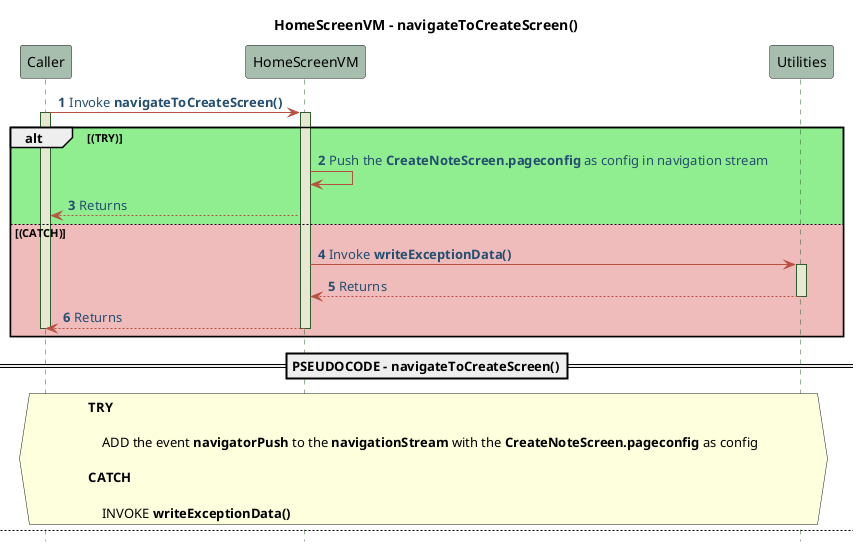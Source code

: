 @startuml HomeScreenVM - Sequence -Pseudo 
!define POSITIVERESPONSE 90EE90

!define NEGATIVEERESPONSE EFBBBB

!define NUETRALRESPONSE F2DC79

skinparam sequence{
    ParticipantBackgroundColor #A7BEAE

    LifeLineBackgroundColor #E7E8D1

    LifeLineBorderColor #2C5F2D

    ActorBackgroundColor #FC766AFF

    ActorBorderColor #FC766AFF

    ArrowColor #B85042

    ArrowFontColor #234E70

}

title HomeScreenVM - navigateToCreateScreen()
autonumber 1
hide footbox 
Caller -> HomeScreenVM : Invoke **navigateToCreateScreen()**
activate Caller 
activate HomeScreenVM 
alt #POSITIVERESPONSE (TRY)
HomeScreenVM -> HomeScreenVM :  Push the **CreateNoteScreen.pageconfig** as config in navigation stream
HomeScreenVM --> Caller : Returns 
else #NEGATIVEERESPONSE (CATCH)
HomeScreenVM -> Utilities : Invoke **writeExceptionData()**
activate Utilities 
Utilities --> HomeScreenVM : Returns 
deactivate Utilities
HomeScreenVM --> Caller : Returns
deactivate Caller 
deactivate HomeScreenVM 
end 

==PSEUDOCODE - navigateToCreateScreen()== 
hnote across 
    **TRY**

        ADD the event **navigatorPush** to the **navigationStream** with the **CreateNoteScreen.pageconfig** as config
    
    **CATCH** 

        INVOKE **writeExceptionData()**
end hnote 

newpage HomeScreenVM - navigateToRetrieveScreen()
autonumber 1
hide footbox 
Caller -> HomeScreenVM : Invoke **navigateToRetrieveScreen()**
activate Caller 
activate HomeScreenVM 
alt #POSITIVERESPONSE (TRY)
HomeScreenVM -> HomeScreenVM : Push the **RetrieveNoteScreen.pageconfig** as config in navigation stream
HomeScreenVM --> Caller : Returns
else #NEGATIVEERESPONSE (CATCH)
HomeScreenVM -> Utilities : Invoke **writeExceptionData()**
activate Utilities 
Utilities --> HomeScreenVM : Returns 
deactivate Utilities
HomeScreenVM --> Caller : Returns
deactivate Caller 
deactivate HomeScreenVM 
end 

==PSEUDOCODE - navigateToRetrieveScreen()== 
hnote across 
    **TRY**

        ADD the event **navigatorPush** to the **navigationStream** with the **RetrieveNoteScreen.pageconfig** as config
    
    **CATCH** 

        INVOKE **writeExceptionData()**
end hnote 